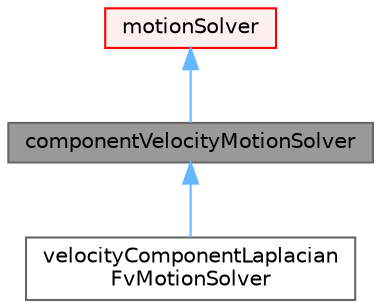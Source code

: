 digraph "componentVelocityMotionSolver"
{
 // LATEX_PDF_SIZE
  bgcolor="transparent";
  edge [fontname=Helvetica,fontsize=10,labelfontname=Helvetica,labelfontsize=10];
  node [fontname=Helvetica,fontsize=10,shape=box,height=0.2,width=0.4];
  Node1 [id="Node000001",label="componentVelocityMotionSolver",height=0.2,width=0.4,color="gray40", fillcolor="grey60", style="filled", fontcolor="black",tooltip="Virtual base class for velocity motion solver."];
  Node2 -> Node1 [id="edge1_Node000001_Node000002",dir="back",color="steelblue1",style="solid",tooltip=" "];
  Node2 [id="Node000002",label="motionSolver",height=0.2,width=0.4,color="red", fillcolor="#FFF0F0", style="filled",URL="$classFoam_1_1motionSolver.html",tooltip="Virtual base class for mesh motion solver."];
  Node1 -> Node12 [id="edge2_Node000001_Node000012",dir="back",color="steelblue1",style="solid",tooltip=" "];
  Node12 [id="Node000012",label="velocityComponentLaplacian\lFvMotionSolver",height=0.2,width=0.4,color="gray40", fillcolor="white", style="filled",URL="$classFoam_1_1velocityComponentLaplacianFvMotionSolver.html",tooltip="Mesh motion solver for an fvMesh. Based on solving the cell-centre Laplacian for the given component ..."];
}
